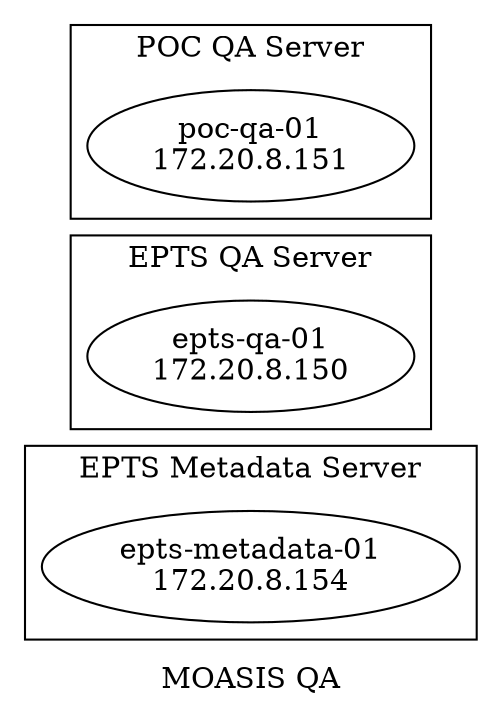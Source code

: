 digraph G {
  label="MOASIS QA";
  rankdir="LR";

  subgraph cluster0 {
    label="EPTS Metadata Server"
    epts_metadata_01 [label="epts-metadata-01\n172.20.8.154"];
  }

  subgraph cluster1 {
    label="EPTS QA Server"
    epts_qa_01 [label="epts-qa-01\n172.20.8.150"];
  }

  subgraph cluster2 {
    label="POC QA Server"
    poc_qa_01 [label="poc-qa-01\n172.20.8.151"];
  }
}
